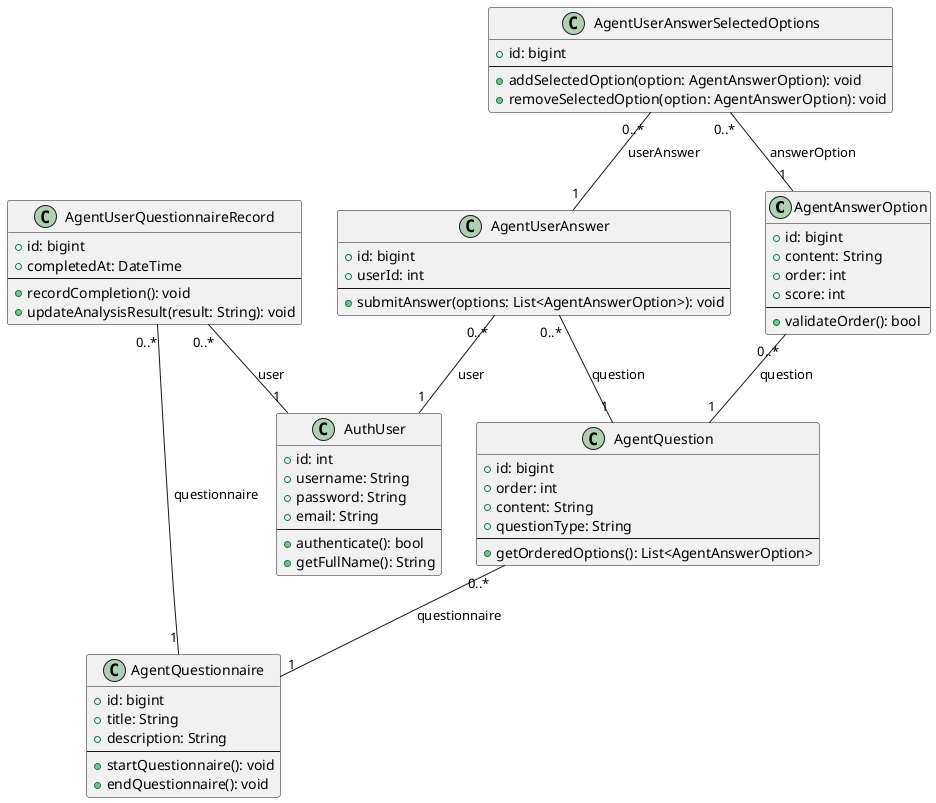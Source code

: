 @startuml


class AgentAnswerOption {
  +id: bigint
  +content: String
  +order: int
  +score: int
  --
  +validateOrder(): bool
}


class AgentQuestion {
  +id: bigint
  +order: int
  +content: String
  +questionType: String
  --
  +getOrderedOptions(): List<AgentAnswerOption>
}


class AgentQuestionnaire {
  +id: bigint
  +title: String
  +description: String
  --
  +startQuestionnaire(): void
  +endQuestionnaire(): void
}


class AgentUserAnswer {
  +id: bigint
  +userId: int
  --
  +submitAnswer(options: List<AgentAnswerOption>): void
}


class AgentUserAnswerSelectedOptions {
  +id: bigint
  --
  +addSelectedOption(option: AgentAnswerOption): void
  +removeSelectedOption(option: AgentAnswerOption): void
}


class AgentUserQuestionnaireRecord {
  +id: bigint
  +completedAt: DateTime
  --
  +recordCompletion(): void
  +updateAnalysisResult(result: String): void
}


class AuthUser {
  +id: int
  +username: String
  +password: String
  +email: String
  --
  +authenticate(): bool
  +getFullName(): String
}


' Relations
AgentAnswerOption "0..*" -- "1" AgentQuestion : question
AgentQuestion "0..*" -- "1" AgentQuestionnaire : questionnaire
AgentUserAnswer "0..*" -- "1" AgentQuestion : question
AgentUserAnswer "0..*" -- "1" AuthUser : user
AgentUserAnswerSelectedOptions "0..*" -- "1" AgentUserAnswer : userAnswer
AgentUserAnswerSelectedOptions "0..*" -- "1" AgentAnswerOption : answerOption
AgentUserQuestionnaireRecord "0..*" -- "1" AgentQuestionnaire : questionnaire
AgentUserQuestionnaireRecord "0..*" -- "1" AuthUser : user


@enduml
